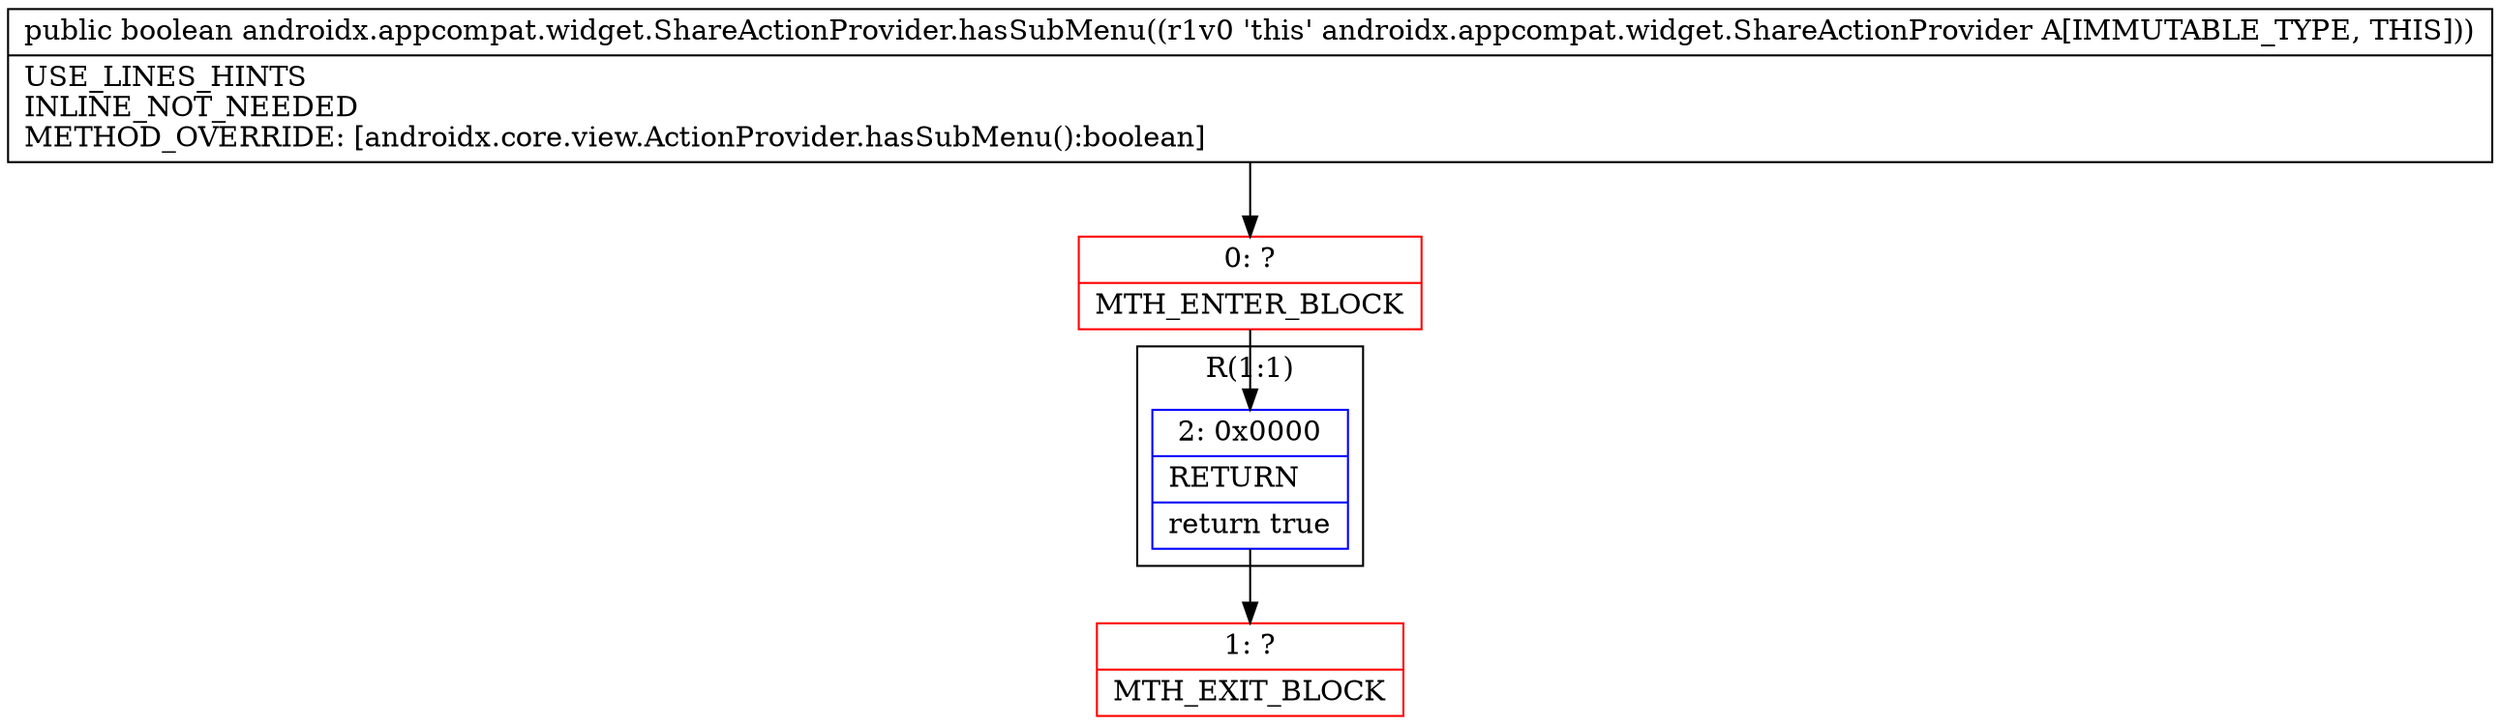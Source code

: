 digraph "CFG forandroidx.appcompat.widget.ShareActionProvider.hasSubMenu()Z" {
subgraph cluster_Region_1940655372 {
label = "R(1:1)";
node [shape=record,color=blue];
Node_2 [shape=record,label="{2\:\ 0x0000|RETURN\l|return true\l}"];
}
Node_0 [shape=record,color=red,label="{0\:\ ?|MTH_ENTER_BLOCK\l}"];
Node_1 [shape=record,color=red,label="{1\:\ ?|MTH_EXIT_BLOCK\l}"];
MethodNode[shape=record,label="{public boolean androidx.appcompat.widget.ShareActionProvider.hasSubMenu((r1v0 'this' androidx.appcompat.widget.ShareActionProvider A[IMMUTABLE_TYPE, THIS]))  | USE_LINES_HINTS\lINLINE_NOT_NEEDED\lMETHOD_OVERRIDE: [androidx.core.view.ActionProvider.hasSubMenu():boolean]\l}"];
MethodNode -> Node_0;Node_2 -> Node_1;
Node_0 -> Node_2;
}


